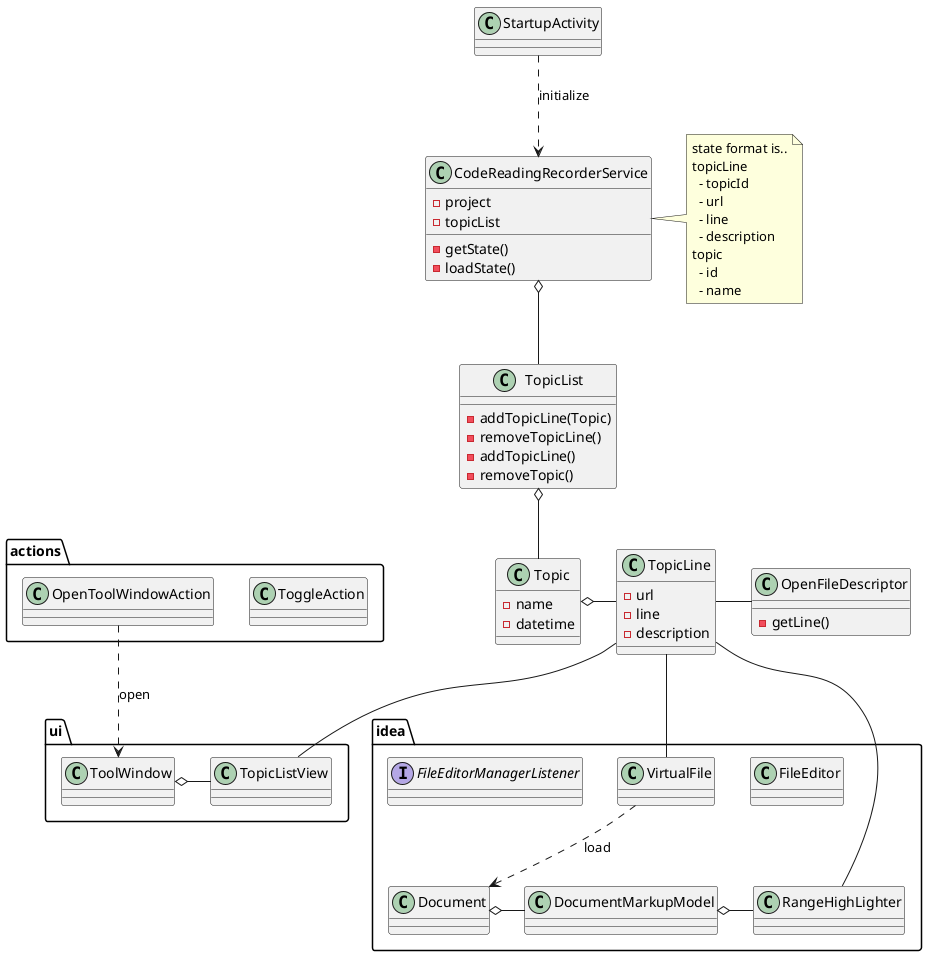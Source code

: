 @startuml
class TopicLine {
    - url
    - line
    - description
}
class Topic {
    - name
    - datetime
}

class TopicList {
    - addTopicLine(Topic)
    - removeTopicLine()
    - addTopicLine()
    - removeTopic()
}

class CodeReadingRecorderService {
  - project
  - topicList
  - getState()
  - loadState()
}

note right of CodeReadingRecorderService
   state format is..
   topicLine
     - topicId
     - url
     - line
     - description
   topic
     - id
     - name
end note

class OpenFileDescriptor {
    - getLine()
}

class StartupActivity


package idea {
    class FileEditor
    class VirtualFile

    class Document
    class DocumentMarkupModel
    class RangeHighLighter

    interface FileEditorManagerListener

    Document o- DocumentMarkupModel
    DocumentMarkupModel o- RangeHighLighter

    VirtualFile ..> Document : load
}

package ui {
    class ToolWindow
    class TopicListView

    ToolWindow o- TopicListView
}

package actions {
    class ToggleAction
    class OpenToolWindowAction
}


/' relation '/
StartupActivity ..> CodeReadingRecorderService : initialize
CodeReadingRecorderService o-- TopicList

TopicList o-- Topic
Topic o- TopicLine

TopicLine -- VirtualFile
TopicLine - OpenFileDescriptor
TopicLine -- RangeHighLighter

TopicLine -- TopicListView

OpenToolWindowAction ..> ToolWindow : open

@enduml